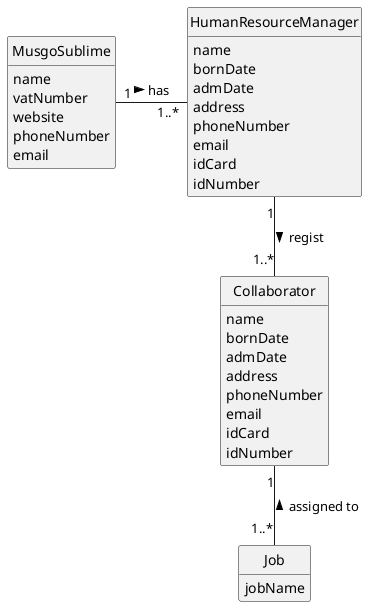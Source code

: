 @startuml
skinparam monochrome true
skinparam packageStyle rectangle
skinparam shadowing false

skinparam classAttributeIconSize 0

hide circle
hide methods

class MusgoSublime {
    name
    vatNumber
    website
    phoneNumber
    email
}

class HumanResourceManager {
    name
    bornDate
    admDate
    address
    phoneNumber
    email
    idCard
    idNumber
}

class Collaborator {
    name
    bornDate
    admDate
    address
    phoneNumber
    email
    idCard
    idNumber
}

class Job {
    jobName
}

MusgoSublime "1" - "1..*" HumanResourceManager: has >
HumanResourceManager "1" -- "1..*" Collaborator : regist >
Collaborator "1" -- "1..*" Job : assigned to <
@enduml